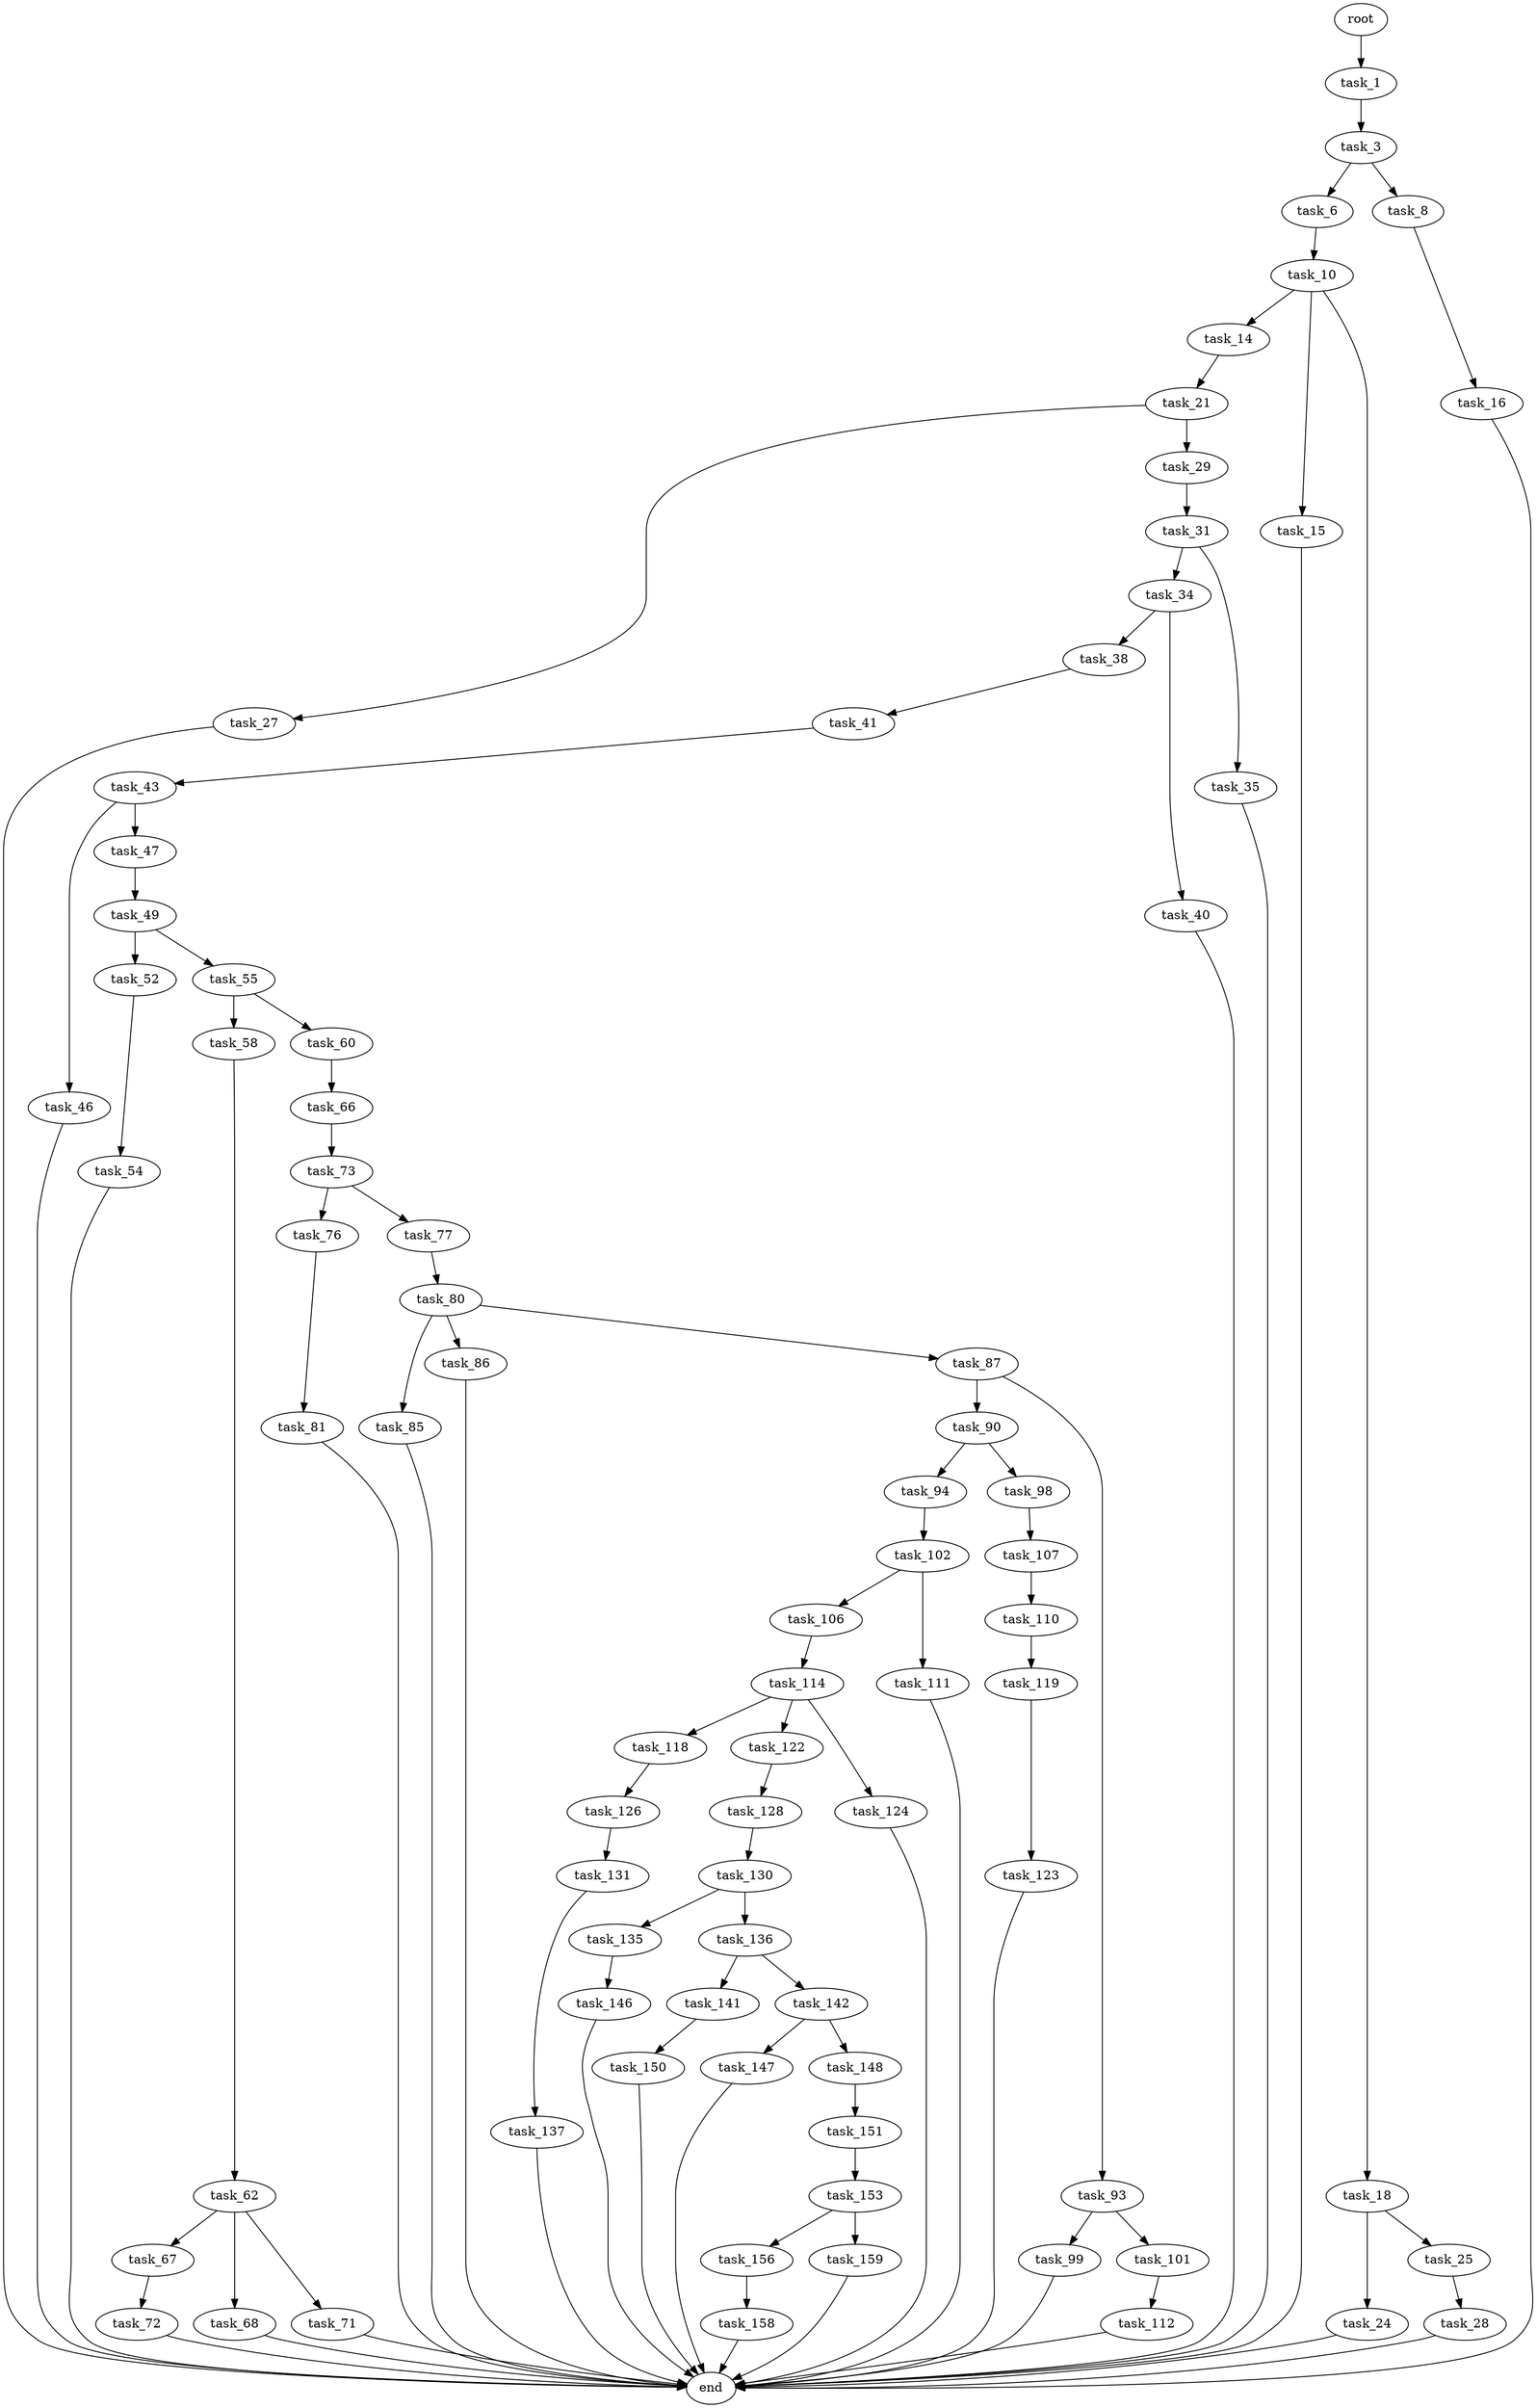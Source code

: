 digraph G {
  root [size="0.000000"];
  task_1 [size="2009117269.000000"];
  task_3 [size="3481182820.000000"];
  task_6 [size="368293445632.000000"];
  task_8 [size="28991029248.000000"];
  task_10 [size="28991029248.000000"];
  task_14 [size="41923192236.000000"];
  task_15 [size="120090139141.000000"];
  task_16 [size="68719476736.000000"];
  task_18 [size="231928233984.000000"];
  task_21 [size="18792656587.000000"];
  task_24 [size="549755813888.000000"];
  task_25 [size="8589934592.000000"];
  task_27 [size="8589934592.000000"];
  task_28 [size="782757789696.000000"];
  task_29 [size="549755813888.000000"];
  task_31 [size="241243221724.000000"];
  task_34 [size="581185904.000000"];
  task_35 [size="8589934592.000000"];
  task_38 [size="12167131972.000000"];
  task_40 [size="28991029248.000000"];
  task_41 [size="15054865688.000000"];
  task_43 [size="603137980736.000000"];
  task_46 [size="3104002515.000000"];
  task_47 [size="134217728000.000000"];
  task_49 [size="35896896339.000000"];
  task_52 [size="5905088946.000000"];
  task_54 [size="10069451804.000000"];
  task_55 [size="134217728000.000000"];
  task_58 [size="37754917077.000000"];
  task_60 [size="22090815392.000000"];
  task_62 [size="1506046536.000000"];
  task_66 [size="12250942568.000000"];
  task_67 [size="13396333178.000000"];
  task_68 [size="73857554046.000000"];
  task_71 [size="380393553861.000000"];
  task_72 [size="16507366883.000000"];
  task_73 [size="9544870367.000000"];
  task_76 [size="26267583275.000000"];
  task_77 [size="549755813888.000000"];
  task_80 [size="782757789696.000000"];
  task_81 [size="19407239451.000000"];
  task_85 [size="373391849231.000000"];
  task_86 [size="45244116569.000000"];
  task_87 [size="3436137567.000000"];
  task_90 [size="782757789696.000000"];
  task_93 [size="35046484665.000000"];
  task_94 [size="4938651556.000000"];
  task_98 [size="8703776518.000000"];
  task_99 [size="8173605872.000000"];
  task_101 [size="1073741824000.000000"];
  task_102 [size="531952988870.000000"];
  task_106 [size="1992273538.000000"];
  task_107 [size="31267536115.000000"];
  task_110 [size="138708364462.000000"];
  task_111 [size="554289820408.000000"];
  task_112 [size="278681529970.000000"];
  task_114 [size="312127523473.000000"];
  task_118 [size="397706387731.000000"];
  task_119 [size="68719476736.000000"];
  task_122 [size="782757789696.000000"];
  task_123 [size="160628862372.000000"];
  task_124 [size="782757789696.000000"];
  task_126 [size="15780402865.000000"];
  task_128 [size="2002284736.000000"];
  task_130 [size="5624763659.000000"];
  task_131 [size="1198732554980.000000"];
  task_135 [size="2401418793.000000"];
  task_136 [size="134217728000.000000"];
  task_137 [size="3796754045.000000"];
  task_141 [size="559604548951.000000"];
  task_142 [size="4996800600.000000"];
  task_146 [size="43935217768.000000"];
  task_147 [size="188804514041.000000"];
  task_148 [size="384349692.000000"];
  task_150 [size="1073741824000.000000"];
  task_151 [size="17018552212.000000"];
  task_153 [size="8589934592.000000"];
  task_156 [size="5235926944.000000"];
  task_158 [size="11766704187.000000"];
  task_159 [size="32982640746.000000"];
  end [size="0.000000"];

  root -> task_1 [size="1.000000"];
  task_1 -> task_3 [size="75497472.000000"];
  task_3 -> task_6 [size="75497472.000000"];
  task_3 -> task_8 [size="75497472.000000"];
  task_6 -> task_10 [size="411041792.000000"];
  task_8 -> task_16 [size="75497472.000000"];
  task_10 -> task_14 [size="75497472.000000"];
  task_10 -> task_15 [size="75497472.000000"];
  task_10 -> task_18 [size="75497472.000000"];
  task_14 -> task_21 [size="838860800.000000"];
  task_15 -> end [size="1.000000"];
  task_16 -> end [size="1.000000"];
  task_18 -> task_24 [size="301989888.000000"];
  task_18 -> task_25 [size="301989888.000000"];
  task_21 -> task_27 [size="536870912.000000"];
  task_21 -> task_29 [size="536870912.000000"];
  task_24 -> end [size="1.000000"];
  task_25 -> task_28 [size="33554432.000000"];
  task_27 -> end [size="1.000000"];
  task_28 -> end [size="1.000000"];
  task_29 -> task_31 [size="536870912.000000"];
  task_31 -> task_34 [size="411041792.000000"];
  task_31 -> task_35 [size="411041792.000000"];
  task_34 -> task_38 [size="33554432.000000"];
  task_34 -> task_40 [size="33554432.000000"];
  task_35 -> end [size="1.000000"];
  task_38 -> task_41 [size="679477248.000000"];
  task_40 -> end [size="1.000000"];
  task_41 -> task_43 [size="301989888.000000"];
  task_43 -> task_46 [size="679477248.000000"];
  task_43 -> task_47 [size="679477248.000000"];
  task_46 -> end [size="1.000000"];
  task_47 -> task_49 [size="209715200.000000"];
  task_49 -> task_52 [size="33554432.000000"];
  task_49 -> task_55 [size="33554432.000000"];
  task_52 -> task_54 [size="411041792.000000"];
  task_54 -> end [size="1.000000"];
  task_55 -> task_58 [size="209715200.000000"];
  task_55 -> task_60 [size="209715200.000000"];
  task_58 -> task_62 [size="838860800.000000"];
  task_60 -> task_66 [size="679477248.000000"];
  task_62 -> task_67 [size="75497472.000000"];
  task_62 -> task_68 [size="75497472.000000"];
  task_62 -> task_71 [size="75497472.000000"];
  task_66 -> task_73 [size="209715200.000000"];
  task_67 -> task_72 [size="209715200.000000"];
  task_68 -> end [size="1.000000"];
  task_71 -> end [size="1.000000"];
  task_72 -> end [size="1.000000"];
  task_73 -> task_76 [size="33554432.000000"];
  task_73 -> task_77 [size="33554432.000000"];
  task_76 -> task_81 [size="33554432.000000"];
  task_77 -> task_80 [size="536870912.000000"];
  task_80 -> task_85 [size="679477248.000000"];
  task_80 -> task_86 [size="679477248.000000"];
  task_80 -> task_87 [size="679477248.000000"];
  task_81 -> end [size="1.000000"];
  task_85 -> end [size="1.000000"];
  task_86 -> end [size="1.000000"];
  task_87 -> task_90 [size="75497472.000000"];
  task_87 -> task_93 [size="75497472.000000"];
  task_90 -> task_94 [size="679477248.000000"];
  task_90 -> task_98 [size="679477248.000000"];
  task_93 -> task_99 [size="679477248.000000"];
  task_93 -> task_101 [size="679477248.000000"];
  task_94 -> task_102 [size="209715200.000000"];
  task_98 -> task_107 [size="411041792.000000"];
  task_99 -> end [size="1.000000"];
  task_101 -> task_112 [size="838860800.000000"];
  task_102 -> task_106 [size="838860800.000000"];
  task_102 -> task_111 [size="838860800.000000"];
  task_106 -> task_114 [size="33554432.000000"];
  task_107 -> task_110 [size="536870912.000000"];
  task_110 -> task_119 [size="301989888.000000"];
  task_111 -> end [size="1.000000"];
  task_112 -> end [size="1.000000"];
  task_114 -> task_118 [size="301989888.000000"];
  task_114 -> task_122 [size="301989888.000000"];
  task_114 -> task_124 [size="301989888.000000"];
  task_118 -> task_126 [size="838860800.000000"];
  task_119 -> task_123 [size="134217728.000000"];
  task_122 -> task_128 [size="679477248.000000"];
  task_123 -> end [size="1.000000"];
  task_124 -> end [size="1.000000"];
  task_126 -> task_131 [size="33554432.000000"];
  task_128 -> task_130 [size="209715200.000000"];
  task_130 -> task_135 [size="411041792.000000"];
  task_130 -> task_136 [size="411041792.000000"];
  task_131 -> task_137 [size="838860800.000000"];
  task_135 -> task_146 [size="75497472.000000"];
  task_136 -> task_141 [size="209715200.000000"];
  task_136 -> task_142 [size="209715200.000000"];
  task_137 -> end [size="1.000000"];
  task_141 -> task_150 [size="411041792.000000"];
  task_142 -> task_147 [size="134217728.000000"];
  task_142 -> task_148 [size="134217728.000000"];
  task_146 -> end [size="1.000000"];
  task_147 -> end [size="1.000000"];
  task_148 -> task_151 [size="33554432.000000"];
  task_150 -> end [size="1.000000"];
  task_151 -> task_153 [size="33554432.000000"];
  task_153 -> task_156 [size="33554432.000000"];
  task_153 -> task_159 [size="33554432.000000"];
  task_156 -> task_158 [size="411041792.000000"];
  task_158 -> end [size="1.000000"];
  task_159 -> end [size="1.000000"];
}
